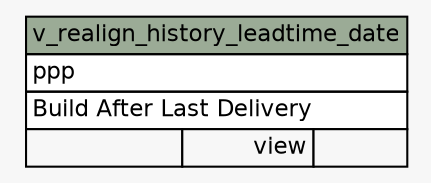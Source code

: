 // dot 2.2.1 on Windows 10 10.0
// SchemaSpy rev 590
digraph "v_realign_history_leadtime_date" {
  graph [
    rankdir="RL"
    bgcolor="#f7f7f7"
    nodesep="0.18"
    ranksep="0.46"
    fontname="Helvetica"
    fontsize="11"
  ];
  node [
    fontname="Helvetica"
    fontsize="11"
    shape="plaintext"
  ];
  edge [
    arrowsize="0.8"
  ];
  "v_realign_history_leadtime_date" [
    label=<
    <TABLE BORDER="0" CELLBORDER="1" CELLSPACING="0" BGCOLOR="#ffffff">
      <TR><TD COLSPAN="3" BGCOLOR="#9bab96" ALIGN="CENTER">v_realign_history_leadtime_date</TD></TR>
      <TR><TD PORT="ppp" COLSPAN="3" ALIGN="LEFT">ppp</TD></TR>
      <TR><TD PORT="Build After Last Delivery" COLSPAN="3" ALIGN="LEFT">Build After Last Delivery</TD></TR>
      <TR><TD ALIGN="LEFT" BGCOLOR="#f7f7f7">  </TD><TD ALIGN="RIGHT" BGCOLOR="#f7f7f7">view</TD><TD ALIGN="RIGHT" BGCOLOR="#f7f7f7">  </TD></TR>
    </TABLE>>
    URL="tables/v_realign_history_leadtime_date.html"
    tooltip="v_realign_history_leadtime_date"
  ];
}
